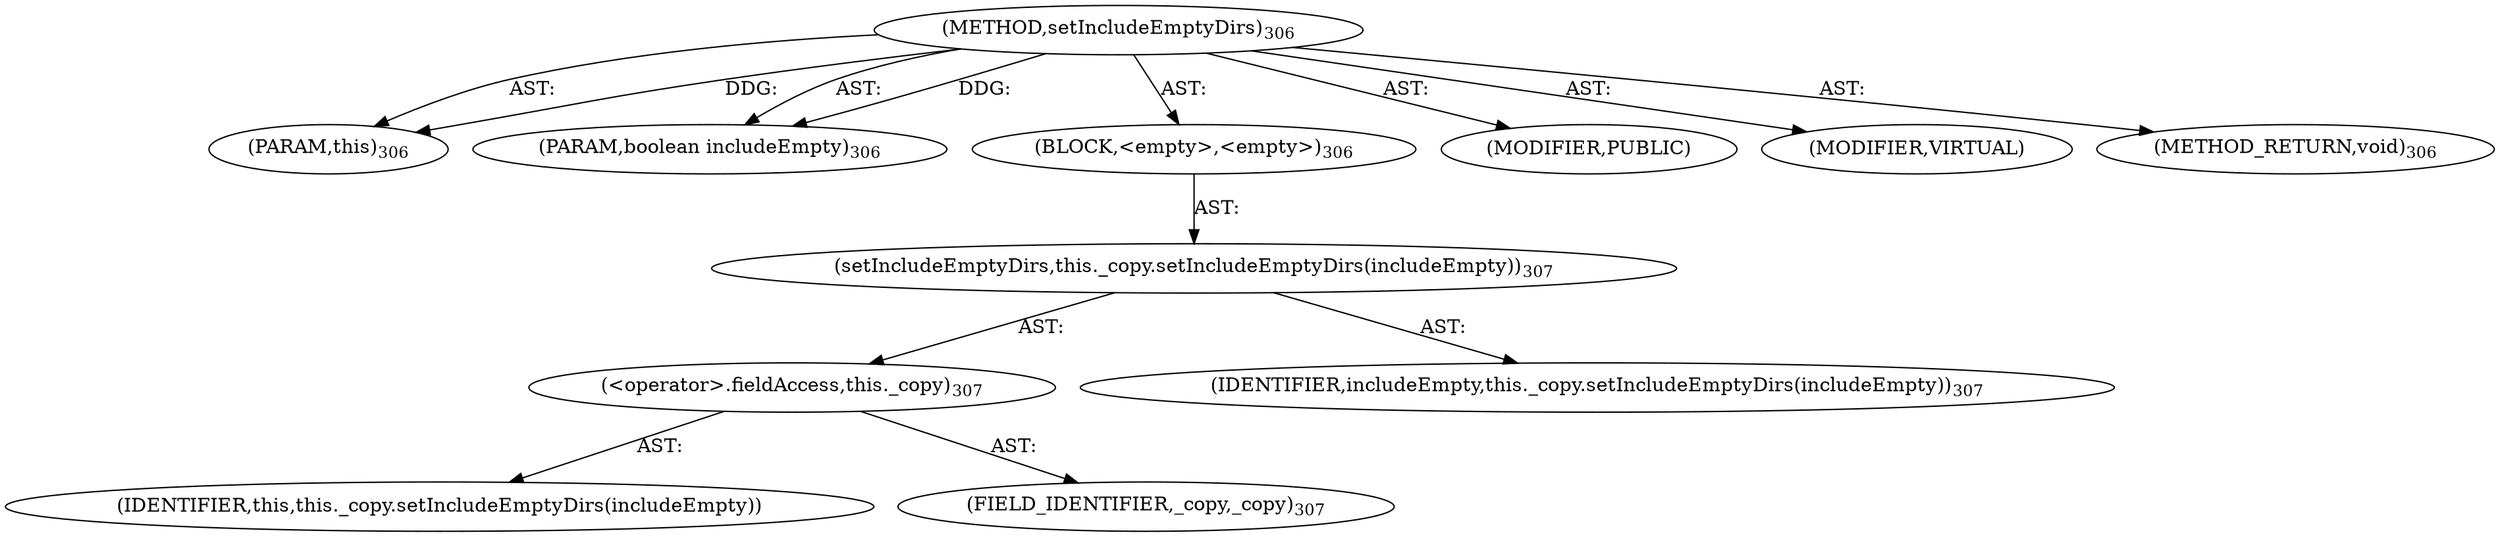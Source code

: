 digraph "setIncludeEmptyDirs" {  
"111669149705" [label = <(METHOD,setIncludeEmptyDirs)<SUB>306</SUB>> ]
"115964117013" [label = <(PARAM,this)<SUB>306</SUB>> ]
"115964117014" [label = <(PARAM,boolean includeEmpty)<SUB>306</SUB>> ]
"25769803801" [label = <(BLOCK,&lt;empty&gt;,&lt;empty&gt;)<SUB>306</SUB>> ]
"30064771228" [label = <(setIncludeEmptyDirs,this._copy.setIncludeEmptyDirs(includeEmpty))<SUB>307</SUB>> ]
"30064771229" [label = <(&lt;operator&gt;.fieldAccess,this._copy)<SUB>307</SUB>> ]
"68719476873" [label = <(IDENTIFIER,this,this._copy.setIncludeEmptyDirs(includeEmpty))> ]
"55834574877" [label = <(FIELD_IDENTIFIER,_copy,_copy)<SUB>307</SUB>> ]
"68719476874" [label = <(IDENTIFIER,includeEmpty,this._copy.setIncludeEmptyDirs(includeEmpty))<SUB>307</SUB>> ]
"133143986195" [label = <(MODIFIER,PUBLIC)> ]
"133143986196" [label = <(MODIFIER,VIRTUAL)> ]
"128849018889" [label = <(METHOD_RETURN,void)<SUB>306</SUB>> ]
  "111669149705" -> "115964117013"  [ label = "AST: "] 
  "111669149705" -> "115964117014"  [ label = "AST: "] 
  "111669149705" -> "25769803801"  [ label = "AST: "] 
  "111669149705" -> "133143986195"  [ label = "AST: "] 
  "111669149705" -> "133143986196"  [ label = "AST: "] 
  "111669149705" -> "128849018889"  [ label = "AST: "] 
  "25769803801" -> "30064771228"  [ label = "AST: "] 
  "30064771228" -> "30064771229"  [ label = "AST: "] 
  "30064771228" -> "68719476874"  [ label = "AST: "] 
  "30064771229" -> "68719476873"  [ label = "AST: "] 
  "30064771229" -> "55834574877"  [ label = "AST: "] 
  "111669149705" -> "115964117013"  [ label = "DDG: "] 
  "111669149705" -> "115964117014"  [ label = "DDG: "] 
}
